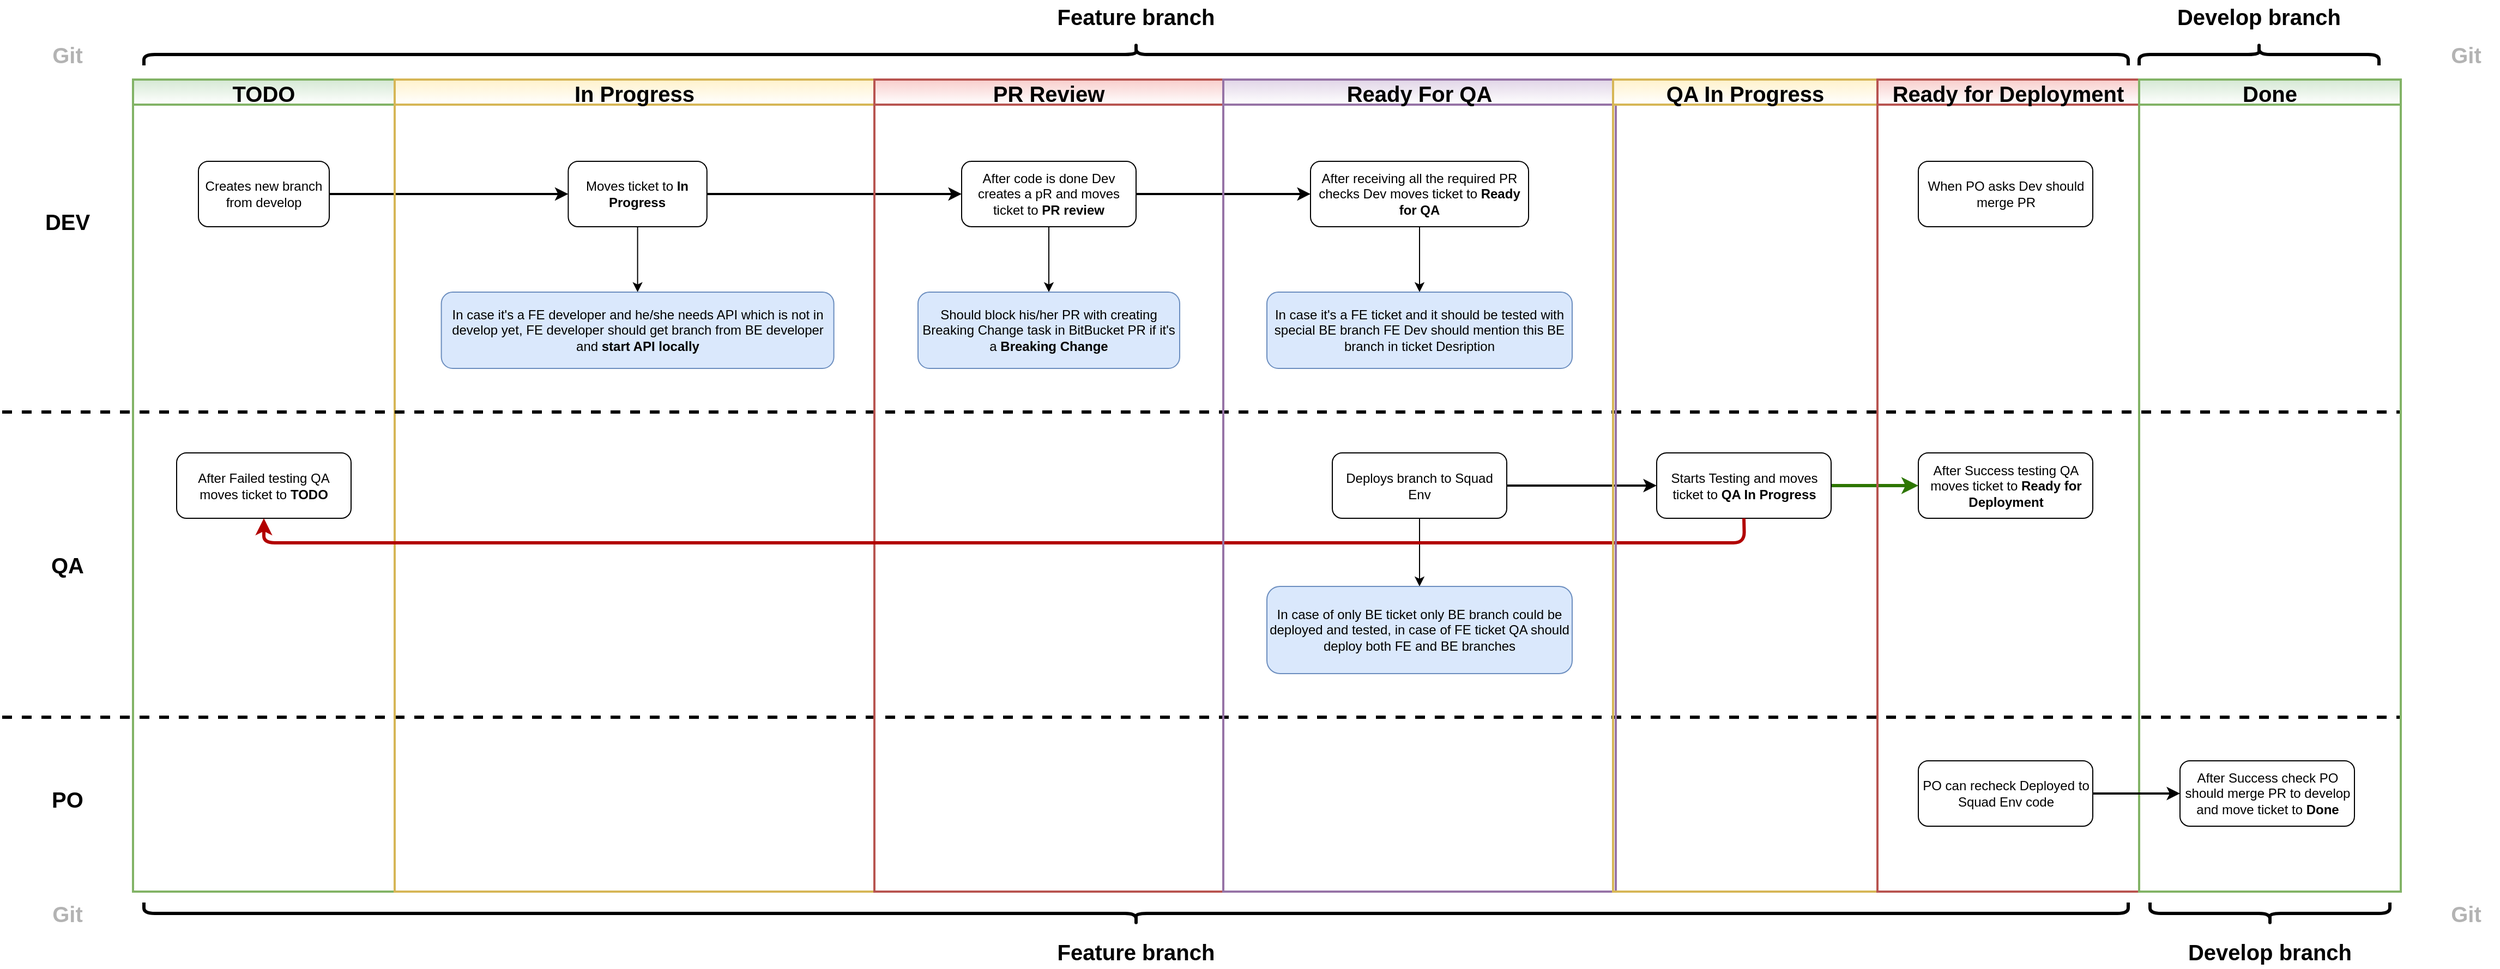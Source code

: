 <mxfile pages="2">
    <diagram id="pyCtDmYj4w88TtMRKa-u" name="Page-1">
        <mxGraphModel dx="844" dy="700" grid="1" gridSize="10" guides="1" tooltips="1" connect="1" arrows="1" fold="1" page="1" pageScale="1" pageWidth="3000" pageHeight="1000" math="0" shadow="0">
            <root>
                <mxCell id="0"/>
                <mxCell id="1" parent="0"/>
                <mxCell id="iJWudAlqPAcr36nk3VlF-6" value="" style="edgeStyle=orthogonalEdgeStyle;rounded=0;orthogonalLoop=1;jettySize=auto;html=1;strokeWidth=2;" parent="1" source="iJWudAlqPAcr36nk3VlF-1" target="iJWudAlqPAcr36nk3VlF-5" edge="1">
                    <mxGeometry relative="1" as="geometry"/>
                </mxCell>
                <mxCell id="iJWudAlqPAcr36nk3VlF-1" value="Creates new branch from develop" style="rounded=1;whiteSpace=wrap;html=1;" parent="1" vertex="1">
                    <mxGeometry x="220" y="168" width="120" height="60" as="geometry"/>
                </mxCell>
                <mxCell id="iJWudAlqPAcr36nk3VlF-2" value="&lt;font style=&quot;font-size: 20px;&quot;&gt;DEV&lt;/font&gt;" style="text;html=1;strokeColor=none;fillColor=none;align=center;verticalAlign=middle;whiteSpace=wrap;rounded=0;fontStyle=1" parent="1" vertex="1">
                    <mxGeometry x="70" y="208" width="60" height="30" as="geometry"/>
                </mxCell>
                <mxCell id="iJWudAlqPAcr36nk3VlF-8" value="" style="edgeStyle=orthogonalEdgeStyle;rounded=0;orthogonalLoop=1;jettySize=auto;html=1;" parent="1" source="iJWudAlqPAcr36nk3VlF-5" target="iJWudAlqPAcr36nk3VlF-7" edge="1">
                    <mxGeometry relative="1" as="geometry"/>
                </mxCell>
                <mxCell id="iJWudAlqPAcr36nk3VlF-5" value="Moves ticket to &lt;b&gt;In Progress&lt;/b&gt;" style="rounded=1;whiteSpace=wrap;html=1;" parent="1" vertex="1">
                    <mxGeometry x="559.21" y="168" width="127.19" height="60" as="geometry"/>
                </mxCell>
                <mxCell id="iJWudAlqPAcr36nk3VlF-18" value="" style="edgeStyle=orthogonalEdgeStyle;rounded=0;orthogonalLoop=1;jettySize=auto;html=1;strokeWidth=2;" parent="1" source="iJWudAlqPAcr36nk3VlF-15" target="iJWudAlqPAcr36nk3VlF-17" edge="1">
                    <mxGeometry relative="1" as="geometry"/>
                </mxCell>
                <mxCell id="iJWudAlqPAcr36nk3VlF-23" value="" style="edgeStyle=orthogonalEdgeStyle;rounded=0;orthogonalLoop=1;jettySize=auto;html=1;fontSize=20;" parent="1" source="iJWudAlqPAcr36nk3VlF-15" target="iJWudAlqPAcr36nk3VlF-22" edge="1">
                    <mxGeometry relative="1" as="geometry"/>
                </mxCell>
                <mxCell id="iJWudAlqPAcr36nk3VlF-15" value="After code is done Dev creates a pR and moves ticket to &lt;b&gt;PR review&lt;/b&gt;" style="whiteSpace=wrap;html=1;rounded=1;" parent="1" vertex="1">
                    <mxGeometry x="920" y="168" width="160" height="60" as="geometry"/>
                </mxCell>
                <mxCell id="iJWudAlqPAcr36nk3VlF-28" value="" style="edgeStyle=orthogonalEdgeStyle;rounded=0;orthogonalLoop=1;jettySize=auto;html=1;fontSize=20;" parent="1" source="iJWudAlqPAcr36nk3VlF-17" target="iJWudAlqPAcr36nk3VlF-27" edge="1">
                    <mxGeometry relative="1" as="geometry"/>
                </mxCell>
                <mxCell id="iJWudAlqPAcr36nk3VlF-17" value="After receiving all the required PR checks Dev moves ticket to &lt;b&gt;Ready for QA&lt;/b&gt;" style="whiteSpace=wrap;html=1;rounded=1;" parent="1" vertex="1">
                    <mxGeometry x="1240" y="168" width="200" height="60" as="geometry"/>
                </mxCell>
                <mxCell id="iJWudAlqPAcr36nk3VlF-19" value="&lt;font style=&quot;font-size: 20px;&quot;&gt;QA&lt;/font&gt;" style="text;html=1;strokeColor=none;fillColor=none;align=center;verticalAlign=middle;whiteSpace=wrap;rounded=0;fontStyle=1" parent="1" vertex="1">
                    <mxGeometry x="70" y="523" width="60" height="30" as="geometry"/>
                </mxCell>
                <mxCell id="iJWudAlqPAcr36nk3VlF-30" value="" style="edgeStyle=orthogonalEdgeStyle;rounded=0;orthogonalLoop=1;jettySize=auto;html=1;fontSize=20;" parent="1" source="iJWudAlqPAcr36nk3VlF-20" target="iJWudAlqPAcr36nk3VlF-29" edge="1">
                    <mxGeometry relative="1" as="geometry"/>
                </mxCell>
                <mxCell id="iJWudAlqPAcr36nk3VlF-32" value="" style="edgeStyle=orthogonalEdgeStyle;rounded=0;orthogonalLoop=1;jettySize=auto;html=1;fontSize=20;entryX=0;entryY=0.5;entryDx=0;entryDy=0;strokeWidth=2;" parent="1" source="iJWudAlqPAcr36nk3VlF-20" target="iJWudAlqPAcr36nk3VlF-31" edge="1">
                    <mxGeometry relative="1" as="geometry">
                        <mxPoint x="1562.5" y="478" as="targetPoint"/>
                    </mxGeometry>
                </mxCell>
                <mxCell id="iJWudAlqPAcr36nk3VlF-20" value="Deploys branch to Squad Env" style="rounded=1;whiteSpace=wrap;html=1;" parent="1" vertex="1">
                    <mxGeometry x="1260" y="435.5" width="160" height="60" as="geometry"/>
                </mxCell>
                <mxCell id="iJWudAlqPAcr36nk3VlF-21" value="" style="endArrow=classic;html=1;rounded=0;fontSize=20;exitX=1;exitY=0.5;exitDx=0;exitDy=0;entryX=0;entryY=0.5;entryDx=0;entryDy=0;strokeWidth=2;" parent="1" source="iJWudAlqPAcr36nk3VlF-5" target="iJWudAlqPAcr36nk3VlF-15" edge="1">
                    <mxGeometry width="50" height="50" relative="1" as="geometry">
                        <mxPoint x="762.81" y="458" as="sourcePoint"/>
                        <mxPoint x="842.81" y="198" as="targetPoint"/>
                    </mxGeometry>
                </mxCell>
                <mxCell id="iJWudAlqPAcr36nk3VlF-22" value="Should block his/her PR with creating Breaking Change task in BitBucket PR if it's a &lt;b&gt;Breaking Change&lt;/b&gt;" style="whiteSpace=wrap;html=1;rounded=1;fillColor=#dae8fc;strokeColor=#6c8ebf;" parent="1" vertex="1">
                    <mxGeometry x="880" y="288" width="240" height="70" as="geometry"/>
                </mxCell>
                <mxCell id="iJWudAlqPAcr36nk3VlF-27" value="In case it's a FE ticket and it should be tested with special BE branch FE Dev should mention this BE branch in ticket Desription" style="whiteSpace=wrap;html=1;rounded=1;fillColor=#dae8fc;strokeColor=#6c8ebf;" parent="1" vertex="1">
                    <mxGeometry x="1200" y="288" width="280" height="70" as="geometry"/>
                </mxCell>
                <mxCell id="iJWudAlqPAcr36nk3VlF-29" value="In case of only BE ticket only BE branch could be deployed and tested, in case of FE ticket QA should deploy both FE and BE branches" style="rounded=1;whiteSpace=wrap;html=1;fillColor=#dae8fc;strokeColor=#6c8ebf;" parent="1" vertex="1">
                    <mxGeometry x="1200" y="558" width="280" height="80" as="geometry"/>
                </mxCell>
                <mxCell id="iJWudAlqPAcr36nk3VlF-55" value="" style="edgeStyle=orthogonalEdgeStyle;rounded=1;orthogonalLoop=1;jettySize=auto;html=1;fontSize=20;strokeColor=#2D7600;strokeWidth=3;fillColor=#60a917;" parent="1" source="iJWudAlqPAcr36nk3VlF-31" target="iJWudAlqPAcr36nk3VlF-54" edge="1">
                    <mxGeometry relative="1" as="geometry"/>
                </mxCell>
                <mxCell id="iJWudAlqPAcr36nk3VlF-31" value="Starts Testing and moves ticket to &lt;b&gt;QA In Progress&lt;/b&gt;" style="rounded=1;whiteSpace=wrap;html=1;" parent="1" vertex="1">
                    <mxGeometry x="1557.5" y="435.5" width="160" height="60" as="geometry"/>
                </mxCell>
                <mxCell id="iJWudAlqPAcr36nk3VlF-35" value="&lt;font style=&quot;font-size: 20px;&quot;&gt;PO&lt;/font&gt;" style="text;html=1;strokeColor=none;fillColor=none;align=center;verticalAlign=middle;whiteSpace=wrap;rounded=0;fontStyle=1" parent="1" vertex="1">
                    <mxGeometry x="70" y="738" width="60" height="30" as="geometry"/>
                </mxCell>
                <mxCell id="iJWudAlqPAcr36nk3VlF-39" value="TODO" style="swimlane;fontSize=20;fillColor=#d5e8d4;strokeColor=#82b366;gradientColor=#ffffff;swimlaneFillColor=none;strokeWidth=2;" parent="1" vertex="1">
                    <mxGeometry x="160" y="93" width="240" height="745" as="geometry"/>
                </mxCell>
                <mxCell id="iJWudAlqPAcr36nk3VlF-33" value="After Failed testing QA moves ticket to &lt;b&gt;TODO&lt;/b&gt;" style="rounded=1;whiteSpace=wrap;html=1;" parent="iJWudAlqPAcr36nk3VlF-39" vertex="1">
                    <mxGeometry x="40" y="342.5" width="160" height="60" as="geometry"/>
                </mxCell>
                <mxCell id="iJWudAlqPAcr36nk3VlF-61" value="" style="endArrow=none;dashed=1;html=1;rounded=1;fontSize=20;strokeColor=#000000;strokeWidth=3;" parent="iJWudAlqPAcr36nk3VlF-39" edge="1">
                    <mxGeometry width="50" height="50" relative="1" as="geometry">
                        <mxPoint x="-120" y="585" as="sourcePoint"/>
                        <mxPoint x="2080" y="585" as="targetPoint"/>
                    </mxGeometry>
                </mxCell>
                <mxCell id="iJWudAlqPAcr36nk3VlF-40" value="In Progress" style="swimlane;fontSize=20;fillColor=#fff2cc;strokeColor=#d6b656;swimlaneFillColor=none;gradientColor=#ffffff;strokeWidth=2;" parent="1" vertex="1">
                    <mxGeometry x="400" y="93" width="440" height="745" as="geometry"/>
                </mxCell>
                <mxCell id="iJWudAlqPAcr36nk3VlF-7" value="In case it's a FE developer and he/she needs API which is not in develop yet, FE developer should get branch from BE developer and &lt;b&gt;start API locally&lt;/b&gt;" style="rounded=1;whiteSpace=wrap;html=1;fillColor=#dae8fc;strokeColor=#6c8ebf;" parent="iJWudAlqPAcr36nk3VlF-40" vertex="1">
                    <mxGeometry x="42.8" y="195" width="360" height="70" as="geometry"/>
                </mxCell>
                <mxCell id="iJWudAlqPAcr36nk3VlF-41" value="" style="endArrow=none;dashed=1;html=1;rounded=1;fontSize=20;strokeColor=#000000;strokeWidth=3;" parent="1" edge="1">
                    <mxGeometry width="50" height="50" relative="1" as="geometry">
                        <mxPoint x="40" y="398" as="sourcePoint"/>
                        <mxPoint x="2240" y="398" as="targetPoint"/>
                    </mxGeometry>
                </mxCell>
                <mxCell id="iJWudAlqPAcr36nk3VlF-48" value="PR Review" style="swimlane;fontSize=20;swimlaneFillColor=none;fillColor=#f8cecc;strokeColor=#b85450;gradientColor=#ffffff;strokeWidth=2;" parent="1" vertex="1">
                    <mxGeometry x="840" y="93" width="320" height="745" as="geometry"/>
                </mxCell>
                <mxCell id="iJWudAlqPAcr36nk3VlF-54" value="After Success testing QA moves ticket to&amp;nbsp;&lt;b&gt;Ready for Deployment&lt;/b&gt;" style="rounded=1;whiteSpace=wrap;html=1;" parent="1" vertex="1">
                    <mxGeometry x="1797.5" y="435.5" width="160" height="60" as="geometry"/>
                </mxCell>
                <mxCell id="iJWudAlqPAcr36nk3VlF-56" value="" style="endArrow=classic;html=1;rounded=1;fontSize=20;strokeColor=#B20000;strokeWidth=3;exitX=0.5;exitY=1;exitDx=0;exitDy=0;entryX=0.5;entryY=1;entryDx=0;entryDy=0;fillColor=#e51400;" parent="1" source="iJWudAlqPAcr36nk3VlF-31" target="iJWudAlqPAcr36nk3VlF-33" edge="1">
                    <mxGeometry width="50" height="50" relative="1" as="geometry">
                        <mxPoint x="1130" y="528" as="sourcePoint"/>
                        <mxPoint x="650" y="528" as="targetPoint"/>
                        <Array as="points">
                            <mxPoint x="1638" y="518"/>
                            <mxPoint x="280" y="518"/>
                        </Array>
                    </mxGeometry>
                </mxCell>
                <mxCell id="iJWudAlqPAcr36nk3VlF-57" value="Ready For QA" style="swimlane;fontSize=20;fillColor=#e1d5e7;strokeColor=#9673a6;gradientColor=#ffffff;strokeWidth=2;" parent="1" vertex="1">
                    <mxGeometry x="1160" y="93" width="360" height="745" as="geometry"/>
                </mxCell>
                <mxCell id="iJWudAlqPAcr36nk3VlF-58" value="QA In Progress" style="swimlane;fontSize=20;fillColor=#fff2cc;strokeColor=#d6b656;gradientColor=#ffffff;strokeWidth=2;" parent="1" vertex="1">
                    <mxGeometry x="1517.5" y="93" width="242.5" height="745" as="geometry"/>
                </mxCell>
                <mxCell id="iJWudAlqPAcr36nk3VlF-59" value="Ready for Deployment" style="swimlane;fontSize=20;fillColor=#f8cecc;strokeColor=#b85450;gradientColor=#ffffff;strokeWidth=2;" parent="1" vertex="1">
                    <mxGeometry x="1760" y="93" width="240" height="745" as="geometry"/>
                </mxCell>
                <mxCell id="iJWudAlqPAcr36nk3VlF-62" value="When PO asks Dev should merge PR" style="rounded=1;whiteSpace=wrap;html=1;" parent="iJWudAlqPAcr36nk3VlF-59" vertex="1">
                    <mxGeometry x="37.5" y="75" width="160" height="60" as="geometry"/>
                </mxCell>
                <mxCell id="iJWudAlqPAcr36nk3VlF-60" value="Done" style="swimlane;fontSize=20;fillColor=#d5e8d4;strokeColor=#82b366;gradientColor=#ffffff;strokeWidth=2;" parent="1" vertex="1">
                    <mxGeometry x="2000" y="93" width="240" height="745" as="geometry"/>
                </mxCell>
                <mxCell id="iJWudAlqPAcr36nk3VlF-36" value="PO can recheck Deployed to Squad Env code" style="rounded=1;whiteSpace=wrap;html=1;" parent="iJWudAlqPAcr36nk3VlF-60" vertex="1">
                    <mxGeometry x="-202.5" y="625" width="160" height="60" as="geometry"/>
                </mxCell>
                <mxCell id="iJWudAlqPAcr36nk3VlF-37" value="After Success check PO should merge PR to develop and move ticket to &lt;b&gt;Done&lt;/b&gt;" style="rounded=1;whiteSpace=wrap;html=1;" parent="iJWudAlqPAcr36nk3VlF-60" vertex="1">
                    <mxGeometry x="37.5" y="625" width="160" height="60" as="geometry"/>
                </mxCell>
                <mxCell id="iJWudAlqPAcr36nk3VlF-38" value="" style="edgeStyle=orthogonalEdgeStyle;rounded=0;orthogonalLoop=1;jettySize=auto;html=1;fontSize=20;strokeWidth=2;" parent="iJWudAlqPAcr36nk3VlF-60" source="iJWudAlqPAcr36nk3VlF-36" target="iJWudAlqPAcr36nk3VlF-37" edge="1">
                    <mxGeometry relative="1" as="geometry"/>
                </mxCell>
                <mxCell id="gqXhVW59oo6XGXfuyd32-1" value="&lt;span style=&quot;font-size: 20px;&quot;&gt;Feature branch&lt;/span&gt;" style="text;html=1;strokeColor=none;fillColor=none;align=center;verticalAlign=middle;whiteSpace=wrap;rounded=0;fontStyle=1" parent="1" vertex="1">
                    <mxGeometry x="995" y="878" width="170" height="30" as="geometry"/>
                </mxCell>
                <mxCell id="gqXhVW59oo6XGXfuyd32-3" value="" style="shape=curlyBracket;whiteSpace=wrap;html=1;rounded=1;direction=north;strokeWidth=3;perimeterSpacing=0;gradientColor=none;gradientDirection=north;" parent="1" vertex="1">
                    <mxGeometry x="170" y="848" width="1820" height="20" as="geometry"/>
                </mxCell>
                <mxCell id="gqXhVW59oo6XGXfuyd32-4" value="" style="shape=curlyBracket;whiteSpace=wrap;html=1;rounded=1;direction=north;strokeWidth=3;perimeterSpacing=0;gradientColor=none;gradientDirection=north;" parent="1" vertex="1">
                    <mxGeometry x="2010" y="848" width="220" height="20" as="geometry"/>
                </mxCell>
                <mxCell id="gqXhVW59oo6XGXfuyd32-5" value="&lt;span style=&quot;font-size: 20px;&quot;&gt;Develop branch&lt;/span&gt;" style="text;html=1;strokeColor=none;fillColor=none;align=center;verticalAlign=middle;whiteSpace=wrap;rounded=0;fontStyle=1" parent="1" vertex="1">
                    <mxGeometry x="2035" y="878" width="170" height="30" as="geometry"/>
                </mxCell>
                <mxCell id="gqXhVW59oo6XGXfuyd32-7" value="" style="shape=curlyBracket;whiteSpace=wrap;html=1;rounded=1;direction=south;strokeWidth=3;perimeterSpacing=0;gradientColor=none;gradientDirection=north;" parent="1" vertex="1">
                    <mxGeometry x="170" y="60" width="1820" height="20" as="geometry"/>
                </mxCell>
                <mxCell id="gqXhVW59oo6XGXfuyd32-8" value="&lt;span style=&quot;font-size: 20px;&quot;&gt;Feature branch&lt;/span&gt;" style="text;html=1;strokeColor=none;fillColor=none;align=center;verticalAlign=middle;whiteSpace=wrap;rounded=0;fontStyle=1" parent="1" vertex="1">
                    <mxGeometry x="995" y="20" width="170" height="30" as="geometry"/>
                </mxCell>
                <mxCell id="gqXhVW59oo6XGXfuyd32-9" value="" style="shape=curlyBracket;whiteSpace=wrap;html=1;rounded=1;direction=south;strokeWidth=3;perimeterSpacing=0;gradientColor=none;gradientDirection=north;" parent="1" vertex="1">
                    <mxGeometry x="2000" y="60" width="220" height="20" as="geometry"/>
                </mxCell>
                <mxCell id="gqXhVW59oo6XGXfuyd32-10" value="&lt;span style=&quot;font-size: 20px;&quot;&gt;Develop branch&lt;/span&gt;" style="text;html=1;strokeColor=none;fillColor=none;align=center;verticalAlign=middle;whiteSpace=wrap;rounded=0;fontStyle=1" parent="1" vertex="1">
                    <mxGeometry x="2025" y="20" width="170" height="30" as="geometry"/>
                </mxCell>
                <mxCell id="gqXhVW59oo6XGXfuyd32-11" value="&lt;font style=&quot;font-size: 20px;&quot;&gt;Git&lt;/font&gt;" style="text;html=1;strokeColor=none;fillColor=none;align=center;verticalAlign=middle;whiteSpace=wrap;rounded=0;fontStyle=1;fontColor=#B3B3B3;" parent="1" vertex="1">
                    <mxGeometry x="70" y="843" width="60" height="30" as="geometry"/>
                </mxCell>
                <mxCell id="gqXhVW59oo6XGXfuyd32-12" value="&lt;font style=&quot;font-size: 20px;&quot;&gt;Git&lt;/font&gt;" style="text;html=1;strokeColor=none;fillColor=none;align=center;verticalAlign=middle;whiteSpace=wrap;rounded=0;fontStyle=1;fontColor=#B3B3B3;" parent="1" vertex="1">
                    <mxGeometry x="70" y="55" width="60" height="30" as="geometry"/>
                </mxCell>
                <mxCell id="gqXhVW59oo6XGXfuyd32-13" value="&lt;font style=&quot;font-size: 20px;&quot;&gt;Git&lt;/font&gt;" style="text;html=1;strokeColor=none;fillColor=none;align=center;verticalAlign=middle;whiteSpace=wrap;rounded=0;fontStyle=1;fontColor=#B3B3B3;" parent="1" vertex="1">
                    <mxGeometry x="2270" y="843" width="60" height="30" as="geometry"/>
                </mxCell>
                <mxCell id="gqXhVW59oo6XGXfuyd32-14" value="&lt;font style=&quot;font-size: 20px;&quot;&gt;Git&lt;/font&gt;" style="text;html=1;strokeColor=none;fillColor=none;align=center;verticalAlign=middle;whiteSpace=wrap;rounded=0;fontStyle=1;fontColor=#B3B3B3;" parent="1" vertex="1">
                    <mxGeometry x="2270" y="55" width="60" height="30" as="geometry"/>
                </mxCell>
            </root>
        </mxGraphModel>
    </diagram>
</mxfile>